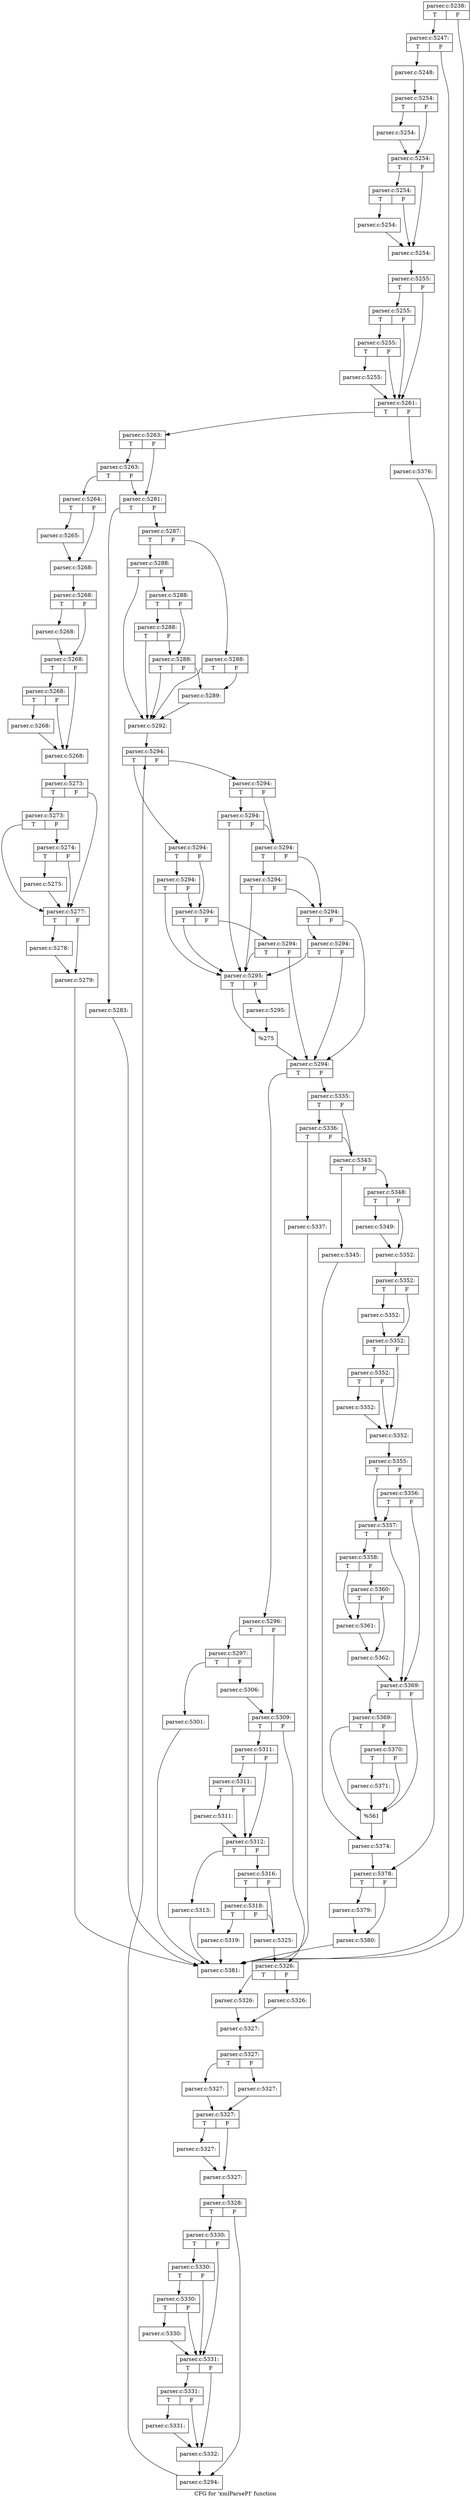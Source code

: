 digraph "CFG for 'xmlParsePI' function" {
	label="CFG for 'xmlParsePI' function";

	Node0x5847a10 [shape=record,label="{parser.c:5238:|{<s0>T|<s1>F}}"];
	Node0x5847a10:s0 -> Node0x56b8930;
	Node0x5847a10:s1 -> Node0x56b88e0;
	Node0x56b8930 [shape=record,label="{parser.c:5247:|{<s0>T|<s1>F}}"];
	Node0x56b8930:s0 -> Node0x56b8890;
	Node0x56b8930:s1 -> Node0x56b88e0;
	Node0x56b8890 [shape=record,label="{parser.c:5248:}"];
	Node0x56b8890 -> Node0x56b9eb0;
	Node0x56b9eb0 [shape=record,label="{parser.c:5254:|{<s0>T|<s1>F}}"];
	Node0x56b9eb0:s0 -> Node0x56ba8c0;
	Node0x56b9eb0:s1 -> Node0x56ba910;
	Node0x56ba8c0 [shape=record,label="{parser.c:5254:}"];
	Node0x56ba8c0 -> Node0x56ba910;
	Node0x56ba910 [shape=record,label="{parser.c:5254:|{<s0>T|<s1>F}}"];
	Node0x56ba910:s0 -> Node0x56bafb0;
	Node0x56ba910:s1 -> Node0x56baf60;
	Node0x56bafb0 [shape=record,label="{parser.c:5254:|{<s0>T|<s1>F}}"];
	Node0x56bafb0:s0 -> Node0x56baf10;
	Node0x56bafb0:s1 -> Node0x56baf60;
	Node0x56baf10 [shape=record,label="{parser.c:5254:}"];
	Node0x56baf10 -> Node0x56baf60;
	Node0x56baf60 [shape=record,label="{parser.c:5254:}"];
	Node0x56baf60 -> Node0x56b9e10;
	Node0x56b9e10 [shape=record,label="{parser.c:5255:|{<s0>T|<s1>F}}"];
	Node0x56b9e10:s0 -> Node0x56bbac0;
	Node0x56b9e10:s1 -> Node0x56bb9f0;
	Node0x56bbac0 [shape=record,label="{parser.c:5255:|{<s0>T|<s1>F}}"];
	Node0x56bbac0:s0 -> Node0x56bba40;
	Node0x56bbac0:s1 -> Node0x56bb9f0;
	Node0x56bba40 [shape=record,label="{parser.c:5255:|{<s0>T|<s1>F}}"];
	Node0x56bba40:s0 -> Node0x56b9e60;
	Node0x56bba40:s1 -> Node0x56bb9f0;
	Node0x56b9e60 [shape=record,label="{parser.c:5255:}"];
	Node0x56b9e60 -> Node0x56bb9f0;
	Node0x56bb9f0 [shape=record,label="{parser.c:5261:|{<s0>T|<s1>F}}"];
	Node0x56bb9f0:s0 -> Node0x56bcf60;
	Node0x56bb9f0:s1 -> Node0x56bd000;
	Node0x56bcf60 [shape=record,label="{parser.c:5263:|{<s0>T|<s1>F}}"];
	Node0x56bcf60:s0 -> Node0x56bd460;
	Node0x56bcf60:s1 -> Node0x56bd410;
	Node0x56bd460 [shape=record,label="{parser.c:5263:|{<s0>T|<s1>F}}"];
	Node0x56bd460:s0 -> Node0x56bd3c0;
	Node0x56bd460:s1 -> Node0x56bd410;
	Node0x56bd3c0 [shape=record,label="{parser.c:5264:|{<s0>T|<s1>F}}"];
	Node0x56bd3c0:s0 -> Node0x56be000;
	Node0x56bd3c0:s1 -> Node0x56be050;
	Node0x56be000 [shape=record,label="{parser.c:5265:}"];
	Node0x56be000 -> Node0x56be050;
	Node0x56be050 [shape=record,label="{parser.c:5268:}"];
	Node0x56be050 -> Node0x56be980;
	Node0x56be980 [shape=record,label="{parser.c:5268:|{<s0>T|<s1>F}}"];
	Node0x56be980:s0 -> Node0x56bf450;
	Node0x56be980:s1 -> Node0x56bf4a0;
	Node0x56bf450 [shape=record,label="{parser.c:5268:}"];
	Node0x56bf450 -> Node0x56bf4a0;
	Node0x56bf4a0 [shape=record,label="{parser.c:5268:|{<s0>T|<s1>F}}"];
	Node0x56bf4a0:s0 -> Node0x56bfb80;
	Node0x56bf4a0:s1 -> Node0x56bfb30;
	Node0x56bfb80 [shape=record,label="{parser.c:5268:|{<s0>T|<s1>F}}"];
	Node0x56bfb80:s0 -> Node0x56bfae0;
	Node0x56bfb80:s1 -> Node0x56bfb30;
	Node0x56bfae0 [shape=record,label="{parser.c:5268:}"];
	Node0x56bfae0 -> Node0x56bfb30;
	Node0x56bfb30 [shape=record,label="{parser.c:5268:}"];
	Node0x56bfb30 -> Node0x56be8e0;
	Node0x56be8e0 [shape=record,label="{parser.c:5273:|{<s0>T|<s1>F}}"];
	Node0x56be8e0:s0 -> Node0x56c06c0;
	Node0x56be8e0:s1 -> Node0x56c05f0;
	Node0x56c06c0 [shape=record,label="{parser.c:5273:|{<s0>T|<s1>F}}"];
	Node0x56c06c0:s0 -> Node0x56c05f0;
	Node0x56c06c0:s1 -> Node0x56c0640;
	Node0x56c0640 [shape=record,label="{parser.c:5274:|{<s0>T|<s1>F}}"];
	Node0x56c0640:s0 -> Node0x56be930;
	Node0x56c0640:s1 -> Node0x56c05f0;
	Node0x56be930 [shape=record,label="{parser.c:5275:}"];
	Node0x56be930 -> Node0x56c05f0;
	Node0x56c05f0 [shape=record,label="{parser.c:5277:|{<s0>T|<s1>F}}"];
	Node0x56c05f0:s0 -> Node0x56c18d0;
	Node0x56c05f0:s1 -> Node0x56c1920;
	Node0x56c18d0 [shape=record,label="{parser.c:5278:}"];
	Node0x56c18d0 -> Node0x56c1920;
	Node0x56c1920 [shape=record,label="{parser.c:5279:}"];
	Node0x56c1920 -> Node0x56b88e0;
	Node0x56bd410 [shape=record,label="{parser.c:5281:|{<s0>T|<s1>F}}"];
	Node0x56bd410:s0 -> Node0x56c2560;
	Node0x56bd410:s1 -> Node0x56c25b0;
	Node0x56c2560 [shape=record,label="{parser.c:5283:}"];
	Node0x56c2560 -> Node0x56b88e0;
	Node0x56c25b0 [shape=record,label="{parser.c:5287:|{<s0>T|<s1>F}}"];
	Node0x56c25b0:s0 -> Node0x56c3330;
	Node0x56c25b0:s1 -> Node0x56c3380;
	Node0x56c3330 [shape=record,label="{parser.c:5288:|{<s0>T|<s1>F}}"];
	Node0x56c3330:s0 -> Node0x56c32e0;
	Node0x56c3330:s1 -> Node0x56c3620;
	Node0x56c3620 [shape=record,label="{parser.c:5288:|{<s0>T|<s1>F}}"];
	Node0x56c3620:s0 -> Node0x56c37e0;
	Node0x56c3620:s1 -> Node0x56c35d0;
	Node0x56c37e0 [shape=record,label="{parser.c:5288:|{<s0>T|<s1>F}}"];
	Node0x56c37e0:s0 -> Node0x56c32e0;
	Node0x56c37e0:s1 -> Node0x56c35d0;
	Node0x56c35d0 [shape=record,label="{parser.c:5288:|{<s0>T|<s1>F}}"];
	Node0x56c35d0:s0 -> Node0x56c32e0;
	Node0x56c35d0:s1 -> Node0x56c3290;
	Node0x56c3380 [shape=record,label="{parser.c:5288:|{<s0>T|<s1>F}}"];
	Node0x56c3380:s0 -> Node0x56c32e0;
	Node0x56c3380:s1 -> Node0x56c3290;
	Node0x56c3290 [shape=record,label="{parser.c:5289:}"];
	Node0x56c3290 -> Node0x56c32e0;
	Node0x56c32e0 [shape=record,label="{parser.c:5292:}"];
	Node0x56c32e0 -> Node0x56c4570;
	Node0x56c4570 [shape=record,label="{parser.c:5294:|{<s0>T|<s1>F}}"];
	Node0x56c4570:s0 -> Node0x56c48b0;
	Node0x56c4570:s1 -> Node0x56c4900;
	Node0x56c48b0 [shape=record,label="{parser.c:5294:|{<s0>T|<s1>F}}"];
	Node0x56c48b0:s0 -> Node0x56c4b70;
	Node0x56c48b0:s1 -> Node0x56c4b20;
	Node0x56c4b70 [shape=record,label="{parser.c:5294:|{<s0>T|<s1>F}}"];
	Node0x56c4b70:s0 -> Node0x56c4860;
	Node0x56c4b70:s1 -> Node0x56c4b20;
	Node0x56c4b20 [shape=record,label="{parser.c:5294:|{<s0>T|<s1>F}}"];
	Node0x56c4b20:s0 -> Node0x56c4860;
	Node0x56c4b20:s1 -> Node0x56c4ad0;
	Node0x56c4ad0 [shape=record,label="{parser.c:5294:|{<s0>T|<s1>F}}"];
	Node0x56c4ad0:s0 -> Node0x56c4860;
	Node0x56c4ad0:s1 -> Node0x56c4810;
	Node0x56c4900 [shape=record,label="{parser.c:5294:|{<s0>T|<s1>F}}"];
	Node0x56c4900:s0 -> Node0x56c51a0;
	Node0x56c4900:s1 -> Node0x56c5150;
	Node0x56c51a0 [shape=record,label="{parser.c:5294:|{<s0>T|<s1>F}}"];
	Node0x56c51a0:s0 -> Node0x56c4860;
	Node0x56c51a0:s1 -> Node0x56c5150;
	Node0x56c5150 [shape=record,label="{parser.c:5294:|{<s0>T|<s1>F}}"];
	Node0x56c5150:s0 -> Node0x56c54d0;
	Node0x56c5150:s1 -> Node0x56c5100;
	Node0x56c54d0 [shape=record,label="{parser.c:5294:|{<s0>T|<s1>F}}"];
	Node0x56c54d0:s0 -> Node0x56c4860;
	Node0x56c54d0:s1 -> Node0x56c5100;
	Node0x56c5100 [shape=record,label="{parser.c:5294:|{<s0>T|<s1>F}}"];
	Node0x56c5100:s0 -> Node0x56c5800;
	Node0x56c5100:s1 -> Node0x56c4810;
	Node0x56c5800 [shape=record,label="{parser.c:5294:|{<s0>T|<s1>F}}"];
	Node0x56c5800:s0 -> Node0x56c4860;
	Node0x56c5800:s1 -> Node0x56c4810;
	Node0x56c4860 [shape=record,label="{parser.c:5295:|{<s0>T|<s1>F}}"];
	Node0x56c4860:s0 -> Node0x56c5b30;
	Node0x56c4860:s1 -> Node0x56c5c50;
	Node0x56c5c50 [shape=record,label="{parser.c:5295:}"];
	Node0x56c5c50 -> Node0x56c5b30;
	Node0x56c5b30 [shape=record,label="{%275}"];
	Node0x56c5b30 -> Node0x56c4810;
	Node0x56c4810 [shape=record,label="{parser.c:5294:|{<s0>T|<s1>F}}"];
	Node0x56c4810:s0 -> Node0x56c65f0;
	Node0x56c4810:s1 -> Node0x56c4790;
	Node0x56c65f0 [shape=record,label="{parser.c:5296:|{<s0>T|<s1>F}}"];
	Node0x56c65f0:s0 -> Node0x56c67e0;
	Node0x56c65f0:s1 -> Node0x56c6830;
	Node0x56c67e0 [shape=record,label="{parser.c:5297:|{<s0>T|<s1>F}}"];
	Node0x56c67e0:s0 -> Node0x59eed70;
	Node0x56c67e0:s1 -> Node0x59eedc0;
	Node0x59eed70 [shape=record,label="{parser.c:5301:}"];
	Node0x59eed70 -> Node0x56b88e0;
	Node0x59eedc0 [shape=record,label="{parser.c:5306:}"];
	Node0x59eedc0 -> Node0x56c6830;
	Node0x56c6830 [shape=record,label="{parser.c:5309:|{<s0>T|<s1>F}}"];
	Node0x56c6830:s0 -> Node0x59efdb0;
	Node0x56c6830:s1 -> Node0x59efe00;
	Node0x59efdb0 [shape=record,label="{parser.c:5311:|{<s0>T|<s1>F}}"];
	Node0x59efdb0:s0 -> Node0x59f0230;
	Node0x59efdb0:s1 -> Node0x59f01e0;
	Node0x59f0230 [shape=record,label="{parser.c:5311:|{<s0>T|<s1>F}}"];
	Node0x59f0230:s0 -> Node0x59f0190;
	Node0x59f0230:s1 -> Node0x59f01e0;
	Node0x59f0190 [shape=record,label="{parser.c:5311:}"];
	Node0x59f0190 -> Node0x59f01e0;
	Node0x59f01e0 [shape=record,label="{parser.c:5312:|{<s0>T|<s1>F}}"];
	Node0x59f01e0:s0 -> Node0x59f0dc0;
	Node0x59f01e0:s1 -> Node0x59f0e10;
	Node0x59f0dc0 [shape=record,label="{parser.c:5313:}"];
	Node0x59f0dc0 -> Node0x56b88e0;
	Node0x59f0e10 [shape=record,label="{parser.c:5316:|{<s0>T|<s1>F}}"];
	Node0x59f0e10:s0 -> Node0x59f1720;
	Node0x59f0e10:s1 -> Node0x59f16d0;
	Node0x59f1720 [shape=record,label="{parser.c:5318:|{<s0>T|<s1>F}}"];
	Node0x59f1720:s0 -> Node0x59f1680;
	Node0x59f1720:s1 -> Node0x59f16d0;
	Node0x59f1680 [shape=record,label="{parser.c:5319:}"];
	Node0x59f1680 -> Node0x56b88e0;
	Node0x59f16d0 [shape=record,label="{parser.c:5325:}"];
	Node0x59f16d0 -> Node0x59efe00;
	Node0x59efe00 [shape=record,label="{parser.c:5326:|{<s0>T|<s1>F}}"];
	Node0x59efe00:s0 -> Node0x59f2980;
	Node0x59efe00:s1 -> Node0x59f2a20;
	Node0x59f2980 [shape=record,label="{parser.c:5326:}"];
	Node0x59f2980 -> Node0x59f29d0;
	Node0x59f2a20 [shape=record,label="{parser.c:5326:}"];
	Node0x59f2a20 -> Node0x59f29d0;
	Node0x59f29d0 [shape=record,label="{parser.c:5327:}"];
	Node0x59f29d0 -> Node0x59f3540;
	Node0x59f3540 [shape=record,label="{parser.c:5327:|{<s0>T|<s1>F}}"];
	Node0x59f3540:s0 -> Node0x59f37e0;
	Node0x59f3540:s1 -> Node0x59f3880;
	Node0x59f37e0 [shape=record,label="{parser.c:5327:}"];
	Node0x59f37e0 -> Node0x59f3830;
	Node0x59f3880 [shape=record,label="{parser.c:5327:}"];
	Node0x59f3880 -> Node0x59f3830;
	Node0x59f3830 [shape=record,label="{parser.c:5327:|{<s0>T|<s1>F}}"];
	Node0x59f3830:s0 -> Node0x59f4b10;
	Node0x59f3830:s1 -> Node0x59f4b60;
	Node0x59f4b10 [shape=record,label="{parser.c:5327:}"];
	Node0x59f4b10 -> Node0x59f4b60;
	Node0x59f4b60 [shape=record,label="{parser.c:5327:}"];
	Node0x59f4b60 -> Node0x59f34a0;
	Node0x59f34a0 [shape=record,label="{parser.c:5328:|{<s0>T|<s1>F}}"];
	Node0x59f34a0:s0 -> Node0x59f34f0;
	Node0x59f34a0:s1 -> Node0x59f5470;
	Node0x59f34f0 [shape=record,label="{parser.c:5330:|{<s0>T|<s1>F}}"];
	Node0x59f34f0:s0 -> Node0x59f5920;
	Node0x59f34f0:s1 -> Node0x59f5850;
	Node0x59f5920 [shape=record,label="{parser.c:5330:|{<s0>T|<s1>F}}"];
	Node0x59f5920:s0 -> Node0x59f58a0;
	Node0x59f5920:s1 -> Node0x59f5850;
	Node0x59f58a0 [shape=record,label="{parser.c:5330:|{<s0>T|<s1>F}}"];
	Node0x59f58a0:s0 -> Node0x59f5800;
	Node0x59f58a0:s1 -> Node0x59f5850;
	Node0x59f5800 [shape=record,label="{parser.c:5330:}"];
	Node0x59f5800 -> Node0x59f5850;
	Node0x59f5850 [shape=record,label="{parser.c:5331:|{<s0>T|<s1>F}}"];
	Node0x59f5850:s0 -> Node0x59f6c00;
	Node0x59f5850:s1 -> Node0x59f6bb0;
	Node0x59f6c00 [shape=record,label="{parser.c:5331:|{<s0>T|<s1>F}}"];
	Node0x59f6c00:s0 -> Node0x59f6b60;
	Node0x59f6c00:s1 -> Node0x59f6bb0;
	Node0x59f6b60 [shape=record,label="{parser.c:5331:}"];
	Node0x59f6b60 -> Node0x59f6bb0;
	Node0x59f6bb0 [shape=record,label="{parser.c:5332:}"];
	Node0x59f6bb0 -> Node0x59f5470;
	Node0x59f5470 [shape=record,label="{parser.c:5294:}"];
	Node0x59f5470 -> Node0x56c4570;
	Node0x56c4790 [shape=record,label="{parser.c:5335:|{<s0>T|<s1>F}}"];
	Node0x56c4790:s0 -> Node0x59f7c20;
	Node0x56c4790:s1 -> Node0x59f7bd0;
	Node0x59f7c20 [shape=record,label="{parser.c:5336:|{<s0>T|<s1>F}}"];
	Node0x59f7c20:s0 -> Node0x59f7b80;
	Node0x59f7c20:s1 -> Node0x59f7bd0;
	Node0x59f7b80 [shape=record,label="{parser.c:5337:}"];
	Node0x59f7b80 -> Node0x56b88e0;
	Node0x59f7bd0 [shape=record,label="{parser.c:5343:|{<s0>T|<s1>F}}"];
	Node0x59f7bd0:s0 -> Node0x59f8ea0;
	Node0x59f7bd0:s1 -> Node0x59f8f40;
	Node0x59f8ea0 [shape=record,label="{parser.c:5345:}"];
	Node0x59f8ea0 -> Node0x59f8ef0;
	Node0x59f8f40 [shape=record,label="{parser.c:5348:|{<s0>T|<s1>F}}"];
	Node0x59f8f40:s0 -> Node0x59f97d0;
	Node0x59f8f40:s1 -> Node0x59f9820;
	Node0x59f97d0 [shape=record,label="{parser.c:5349:}"];
	Node0x59f97d0 -> Node0x59f9820;
	Node0x59f9820 [shape=record,label="{parser.c:5352:}"];
	Node0x59f9820 -> Node0x59fa010;
	Node0x59fa010 [shape=record,label="{parser.c:5352:|{<s0>T|<s1>F}}"];
	Node0x59fa010:s0 -> Node0x59faae0;
	Node0x59fa010:s1 -> Node0x59fab30;
	Node0x59faae0 [shape=record,label="{parser.c:5352:}"];
	Node0x59faae0 -> Node0x59fab30;
	Node0x59fab30 [shape=record,label="{parser.c:5352:|{<s0>T|<s1>F}}"];
	Node0x59fab30:s0 -> Node0x59fb210;
	Node0x59fab30:s1 -> Node0x59fb1c0;
	Node0x59fb210 [shape=record,label="{parser.c:5352:|{<s0>T|<s1>F}}"];
	Node0x59fb210:s0 -> Node0x59fb170;
	Node0x59fb210:s1 -> Node0x59fb1c0;
	Node0x59fb170 [shape=record,label="{parser.c:5352:}"];
	Node0x59fb170 -> Node0x59fb1c0;
	Node0x59fb1c0 [shape=record,label="{parser.c:5352:}"];
	Node0x59fb1c0 -> Node0x59f9f70;
	Node0x59f9f70 [shape=record,label="{parser.c:5355:|{<s0>T|<s1>F}}"];
	Node0x59f9f70:s0 -> Node0x59fbcd0;
	Node0x59f9f70:s1 -> Node0x59fbd50;
	Node0x59fbd50 [shape=record,label="{parser.c:5356:|{<s0>T|<s1>F}}"];
	Node0x59fbd50:s0 -> Node0x59fbcd0;
	Node0x59fbd50:s1 -> Node0x59fbc80;
	Node0x59fbcd0 [shape=record,label="{parser.c:5357:|{<s0>T|<s1>F}}"];
	Node0x59fbcd0:s0 -> Node0x59f9fc0;
	Node0x59fbcd0:s1 -> Node0x59fbc80;
	Node0x59f9fc0 [shape=record,label="{parser.c:5358:|{<s0>T|<s1>F}}"];
	Node0x59f9fc0:s0 -> Node0x59fe390;
	Node0x59f9fc0:s1 -> Node0x59fe6f0;
	Node0x59fe6f0 [shape=record,label="{parser.c:5360:|{<s0>T|<s1>F}}"];
	Node0x59fe6f0:s0 -> Node0x59fe390;
	Node0x59fe6f0:s1 -> Node0x59fe6a0;
	Node0x59fe390 [shape=record,label="{parser.c:5361:}"];
	Node0x59fe390 -> Node0x59fe6a0;
	Node0x59fe6a0 [shape=record,label="{parser.c:5362:}"];
	Node0x59fe6a0 -> Node0x59fbc80;
	Node0x59fbc80 [shape=record,label="{parser.c:5369:|{<s0>T|<s1>F}}"];
	Node0x59fbc80:s0 -> Node0x59ff0b0;
	Node0x59fbc80:s1 -> Node0x59ff010;
	Node0x59ff0b0 [shape=record,label="{parser.c:5369:|{<s0>T|<s1>F}}"];
	Node0x59ff0b0:s0 -> Node0x59ff010;
	Node0x59ff0b0:s1 -> Node0x59ff060;
	Node0x59ff060 [shape=record,label="{parser.c:5370:|{<s0>T|<s1>F}}"];
	Node0x59ff060:s0 -> Node0x59fecf0;
	Node0x59ff060:s1 -> Node0x59ff010;
	Node0x59fecf0 [shape=record,label="{parser.c:5371:}"];
	Node0x59fecf0 -> Node0x59ff010;
	Node0x59ff010 [shape=record,label="{%561}"];
	Node0x59ff010 -> Node0x59f8ef0;
	Node0x59f8ef0 [shape=record,label="{parser.c:5374:}"];
	Node0x59f8ef0 -> Node0x56bcfb0;
	Node0x56bd000 [shape=record,label="{parser.c:5376:}"];
	Node0x56bd000 -> Node0x56bcfb0;
	Node0x56bcfb0 [shape=record,label="{parser.c:5378:|{<s0>T|<s1>F}}"];
	Node0x56bcfb0:s0 -> Node0x5a00820;
	Node0x56bcfb0:s1 -> Node0x5a00870;
	Node0x5a00820 [shape=record,label="{parser.c:5379:}"];
	Node0x5a00820 -> Node0x5a00870;
	Node0x5a00870 [shape=record,label="{parser.c:5380:}"];
	Node0x5a00870 -> Node0x56b88e0;
	Node0x56b88e0 [shape=record,label="{parser.c:5381:}"];
}
